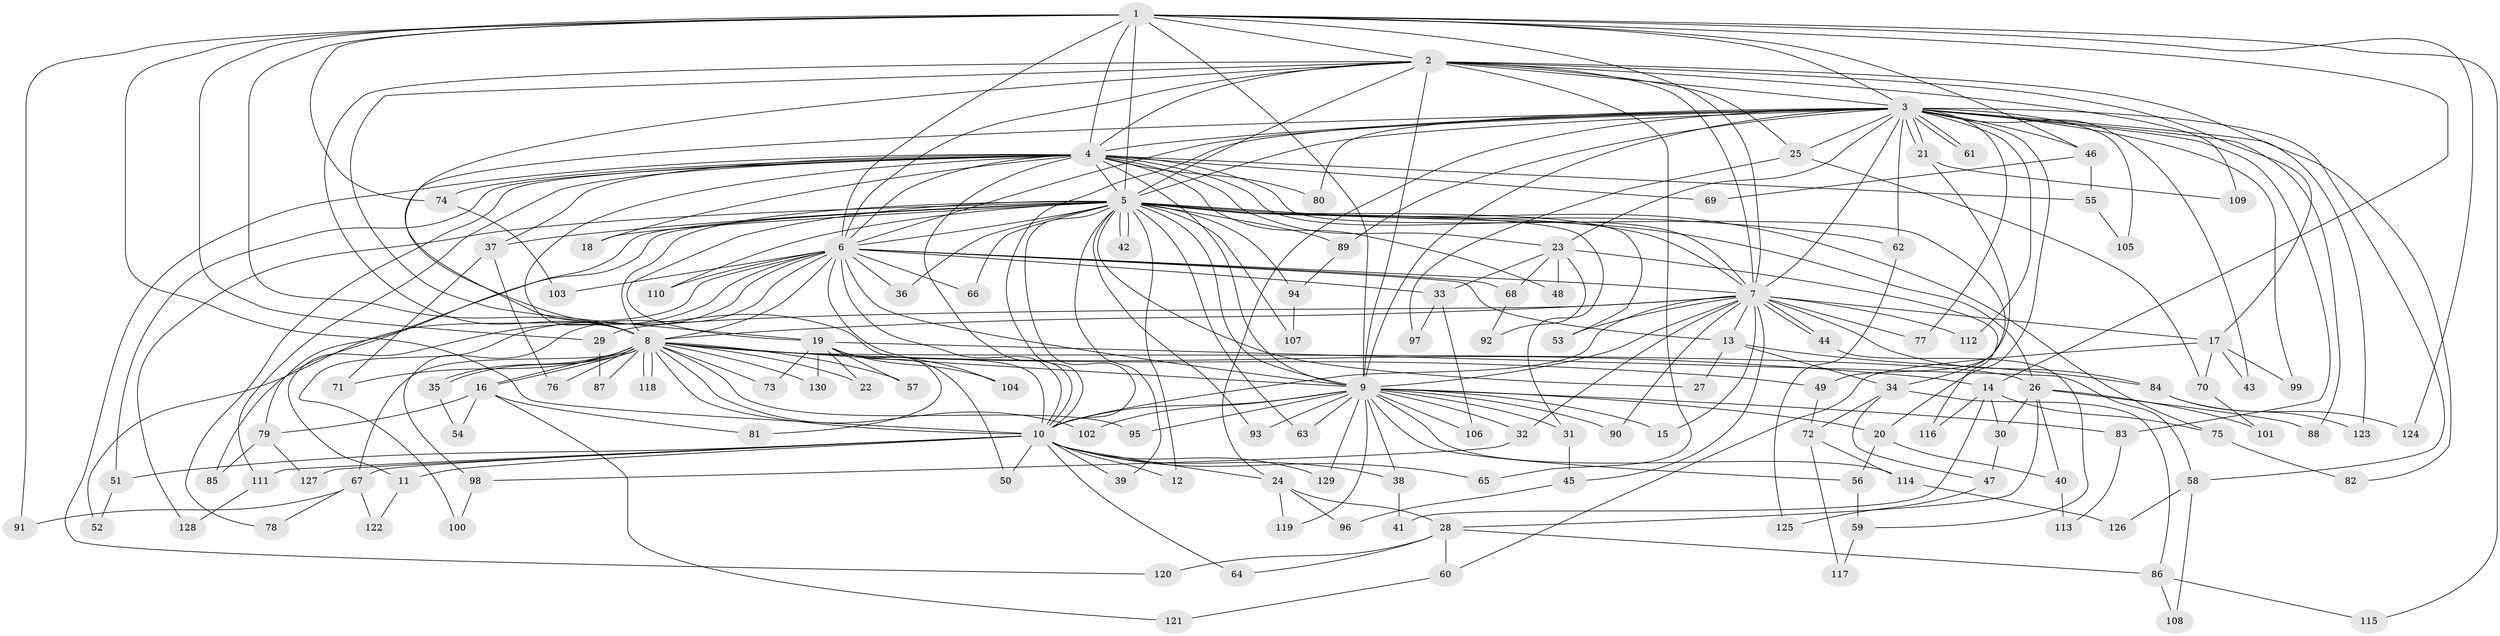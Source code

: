 // Generated by graph-tools (version 1.1) at 2025/44/03/09/25 04:44:20]
// undirected, 130 vertices, 285 edges
graph export_dot {
graph [start="1"]
  node [color=gray90,style=filled];
  1;
  2;
  3;
  4;
  5;
  6;
  7;
  8;
  9;
  10;
  11;
  12;
  13;
  14;
  15;
  16;
  17;
  18;
  19;
  20;
  21;
  22;
  23;
  24;
  25;
  26;
  27;
  28;
  29;
  30;
  31;
  32;
  33;
  34;
  35;
  36;
  37;
  38;
  39;
  40;
  41;
  42;
  43;
  44;
  45;
  46;
  47;
  48;
  49;
  50;
  51;
  52;
  53;
  54;
  55;
  56;
  57;
  58;
  59;
  60;
  61;
  62;
  63;
  64;
  65;
  66;
  67;
  68;
  69;
  70;
  71;
  72;
  73;
  74;
  75;
  76;
  77;
  78;
  79;
  80;
  81;
  82;
  83;
  84;
  85;
  86;
  87;
  88;
  89;
  90;
  91;
  92;
  93;
  94;
  95;
  96;
  97;
  98;
  99;
  100;
  101;
  102;
  103;
  104;
  105;
  106;
  107;
  108;
  109;
  110;
  111;
  112;
  113;
  114;
  115;
  116;
  117;
  118;
  119;
  120;
  121;
  122;
  123;
  124;
  125;
  126;
  127;
  128;
  129;
  130;
  1 -- 2;
  1 -- 3;
  1 -- 4;
  1 -- 5;
  1 -- 6;
  1 -- 7;
  1 -- 8;
  1 -- 9;
  1 -- 10;
  1 -- 14;
  1 -- 29;
  1 -- 46;
  1 -- 74;
  1 -- 91;
  1 -- 115;
  1 -- 124;
  2 -- 3;
  2 -- 4;
  2 -- 5;
  2 -- 6;
  2 -- 7;
  2 -- 8;
  2 -- 9;
  2 -- 10;
  2 -- 17;
  2 -- 19;
  2 -- 25;
  2 -- 65;
  2 -- 82;
  2 -- 109;
  3 -- 4;
  3 -- 5;
  3 -- 6;
  3 -- 7;
  3 -- 8;
  3 -- 9;
  3 -- 10;
  3 -- 20;
  3 -- 21;
  3 -- 21;
  3 -- 23;
  3 -- 24;
  3 -- 25;
  3 -- 43;
  3 -- 46;
  3 -- 58;
  3 -- 61;
  3 -- 61;
  3 -- 62;
  3 -- 77;
  3 -- 80;
  3 -- 83;
  3 -- 88;
  3 -- 89;
  3 -- 99;
  3 -- 105;
  3 -- 112;
  3 -- 123;
  4 -- 5;
  4 -- 6;
  4 -- 7;
  4 -- 8;
  4 -- 9;
  4 -- 10;
  4 -- 18;
  4 -- 23;
  4 -- 34;
  4 -- 37;
  4 -- 48;
  4 -- 51;
  4 -- 55;
  4 -- 69;
  4 -- 74;
  4 -- 78;
  4 -- 80;
  4 -- 111;
  4 -- 120;
  5 -- 6;
  5 -- 7;
  5 -- 8;
  5 -- 9;
  5 -- 10;
  5 -- 12;
  5 -- 18;
  5 -- 19;
  5 -- 26;
  5 -- 27;
  5 -- 31;
  5 -- 36;
  5 -- 37;
  5 -- 39;
  5 -- 42;
  5 -- 42;
  5 -- 53;
  5 -- 62;
  5 -- 63;
  5 -- 66;
  5 -- 75;
  5 -- 79;
  5 -- 85;
  5 -- 89;
  5 -- 93;
  5 -- 94;
  5 -- 107;
  5 -- 110;
  5 -- 128;
  6 -- 7;
  6 -- 8;
  6 -- 9;
  6 -- 10;
  6 -- 11;
  6 -- 13;
  6 -- 33;
  6 -- 36;
  6 -- 52;
  6 -- 66;
  6 -- 68;
  6 -- 98;
  6 -- 100;
  6 -- 103;
  6 -- 104;
  6 -- 110;
  7 -- 8;
  7 -- 9;
  7 -- 10;
  7 -- 13;
  7 -- 15;
  7 -- 17;
  7 -- 29;
  7 -- 32;
  7 -- 44;
  7 -- 44;
  7 -- 45;
  7 -- 53;
  7 -- 77;
  7 -- 84;
  7 -- 90;
  7 -- 112;
  8 -- 9;
  8 -- 10;
  8 -- 14;
  8 -- 16;
  8 -- 16;
  8 -- 22;
  8 -- 26;
  8 -- 35;
  8 -- 35;
  8 -- 49;
  8 -- 57;
  8 -- 67;
  8 -- 71;
  8 -- 73;
  8 -- 76;
  8 -- 87;
  8 -- 95;
  8 -- 102;
  8 -- 118;
  8 -- 118;
  8 -- 130;
  9 -- 10;
  9 -- 15;
  9 -- 20;
  9 -- 31;
  9 -- 32;
  9 -- 38;
  9 -- 56;
  9 -- 63;
  9 -- 83;
  9 -- 90;
  9 -- 93;
  9 -- 95;
  9 -- 102;
  9 -- 106;
  9 -- 114;
  9 -- 119;
  9 -- 129;
  10 -- 11;
  10 -- 12;
  10 -- 24;
  10 -- 38;
  10 -- 39;
  10 -- 50;
  10 -- 51;
  10 -- 64;
  10 -- 65;
  10 -- 67;
  10 -- 111;
  10 -- 127;
  10 -- 129;
  11 -- 122;
  13 -- 27;
  13 -- 34;
  13 -- 84;
  14 -- 30;
  14 -- 41;
  14 -- 75;
  14 -- 116;
  16 -- 54;
  16 -- 79;
  16 -- 81;
  16 -- 121;
  17 -- 43;
  17 -- 60;
  17 -- 70;
  17 -- 99;
  19 -- 22;
  19 -- 50;
  19 -- 57;
  19 -- 58;
  19 -- 73;
  19 -- 81;
  19 -- 104;
  19 -- 130;
  20 -- 40;
  20 -- 56;
  21 -- 49;
  21 -- 109;
  23 -- 33;
  23 -- 48;
  23 -- 68;
  23 -- 92;
  23 -- 116;
  24 -- 28;
  24 -- 96;
  24 -- 119;
  25 -- 70;
  25 -- 97;
  26 -- 28;
  26 -- 30;
  26 -- 40;
  26 -- 88;
  26 -- 101;
  28 -- 60;
  28 -- 64;
  28 -- 86;
  28 -- 120;
  29 -- 87;
  30 -- 47;
  31 -- 45;
  32 -- 98;
  33 -- 97;
  33 -- 106;
  34 -- 47;
  34 -- 72;
  34 -- 86;
  35 -- 54;
  37 -- 71;
  37 -- 76;
  38 -- 41;
  40 -- 113;
  44 -- 59;
  45 -- 96;
  46 -- 55;
  46 -- 69;
  47 -- 125;
  49 -- 72;
  51 -- 52;
  55 -- 105;
  56 -- 59;
  58 -- 108;
  58 -- 126;
  59 -- 117;
  60 -- 121;
  62 -- 125;
  67 -- 78;
  67 -- 91;
  67 -- 122;
  68 -- 92;
  70 -- 101;
  72 -- 114;
  72 -- 117;
  74 -- 103;
  75 -- 82;
  79 -- 85;
  79 -- 127;
  83 -- 113;
  84 -- 123;
  84 -- 124;
  86 -- 108;
  86 -- 115;
  89 -- 94;
  94 -- 107;
  98 -- 100;
  111 -- 128;
  114 -- 126;
}
